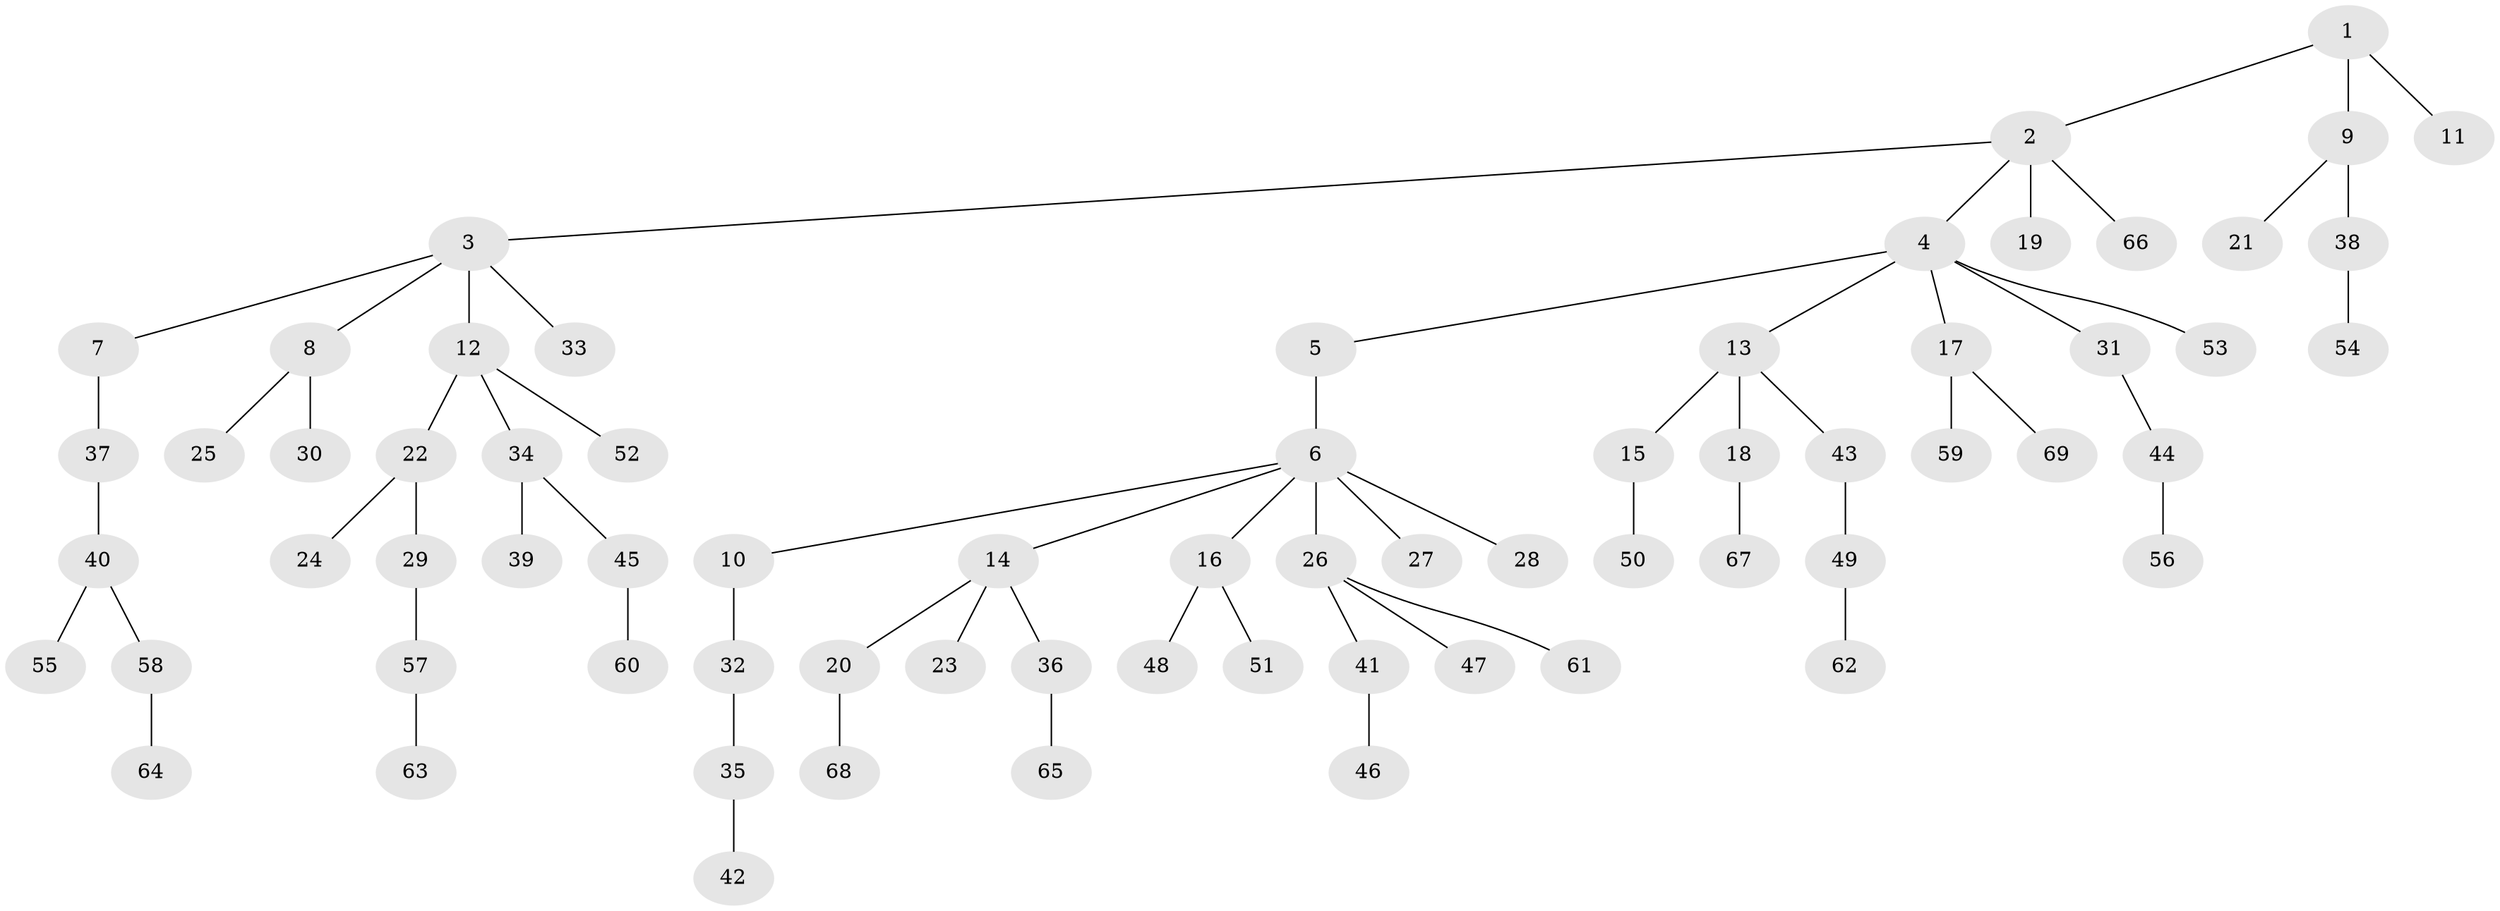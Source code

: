 // original degree distribution, {4: 0.08823529411764706, 6: 0.022058823529411766, 7: 0.007352941176470588, 3: 0.058823529411764705, 2: 0.3014705882352941, 1: 0.4852941176470588, 5: 0.03676470588235294}
// Generated by graph-tools (version 1.1) at 2025/36/03/09/25 02:36:50]
// undirected, 69 vertices, 68 edges
graph export_dot {
graph [start="1"]
  node [color=gray90,style=filled];
  1;
  2;
  3;
  4;
  5;
  6;
  7;
  8;
  9;
  10;
  11;
  12;
  13;
  14;
  15;
  16;
  17;
  18;
  19;
  20;
  21;
  22;
  23;
  24;
  25;
  26;
  27;
  28;
  29;
  30;
  31;
  32;
  33;
  34;
  35;
  36;
  37;
  38;
  39;
  40;
  41;
  42;
  43;
  44;
  45;
  46;
  47;
  48;
  49;
  50;
  51;
  52;
  53;
  54;
  55;
  56;
  57;
  58;
  59;
  60;
  61;
  62;
  63;
  64;
  65;
  66;
  67;
  68;
  69;
  1 -- 2 [weight=1.0];
  1 -- 9 [weight=1.0];
  1 -- 11 [weight=1.0];
  2 -- 3 [weight=1.0];
  2 -- 4 [weight=1.0];
  2 -- 19 [weight=4.0];
  2 -- 66 [weight=1.0];
  3 -- 7 [weight=1.0];
  3 -- 8 [weight=1.0];
  3 -- 12 [weight=1.0];
  3 -- 33 [weight=1.0];
  4 -- 5 [weight=1.0];
  4 -- 13 [weight=1.0];
  4 -- 17 [weight=1.0];
  4 -- 31 [weight=1.0];
  4 -- 53 [weight=1.0];
  5 -- 6 [weight=5.0];
  6 -- 10 [weight=1.0];
  6 -- 14 [weight=1.0];
  6 -- 16 [weight=1.0];
  6 -- 26 [weight=1.0];
  6 -- 27 [weight=1.0];
  6 -- 28 [weight=1.0];
  7 -- 37 [weight=2.0];
  8 -- 25 [weight=1.0];
  8 -- 30 [weight=1.0];
  9 -- 21 [weight=1.0];
  9 -- 38 [weight=3.0];
  10 -- 32 [weight=2.0];
  12 -- 22 [weight=1.0];
  12 -- 34 [weight=1.0];
  12 -- 52 [weight=1.0];
  13 -- 15 [weight=2.0];
  13 -- 18 [weight=1.0];
  13 -- 43 [weight=1.0];
  14 -- 20 [weight=1.0];
  14 -- 23 [weight=1.0];
  14 -- 36 [weight=1.0];
  15 -- 50 [weight=1.0];
  16 -- 48 [weight=1.0];
  16 -- 51 [weight=1.0];
  17 -- 59 [weight=1.0];
  17 -- 69 [weight=1.0];
  18 -- 67 [weight=1.0];
  20 -- 68 [weight=1.0];
  22 -- 24 [weight=1.0];
  22 -- 29 [weight=1.0];
  26 -- 41 [weight=1.0];
  26 -- 47 [weight=1.0];
  26 -- 61 [weight=1.0];
  29 -- 57 [weight=1.0];
  31 -- 44 [weight=2.0];
  32 -- 35 [weight=1.0];
  34 -- 39 [weight=1.0];
  34 -- 45 [weight=1.0];
  35 -- 42 [weight=1.0];
  36 -- 65 [weight=1.0];
  37 -- 40 [weight=1.0];
  38 -- 54 [weight=1.0];
  40 -- 55 [weight=1.0];
  40 -- 58 [weight=1.0];
  41 -- 46 [weight=3.0];
  43 -- 49 [weight=2.0];
  44 -- 56 [weight=1.0];
  45 -- 60 [weight=1.0];
  49 -- 62 [weight=1.0];
  57 -- 63 [weight=1.0];
  58 -- 64 [weight=1.0];
}
